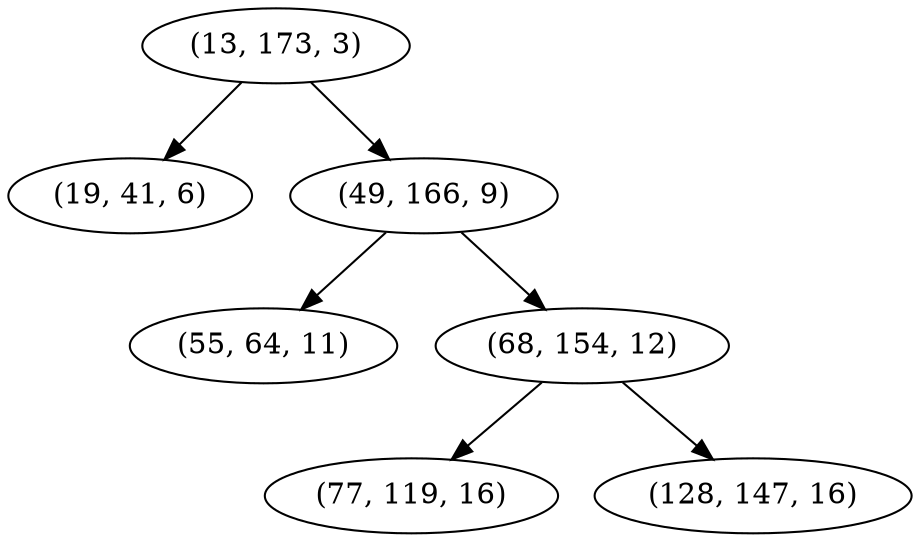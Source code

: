 digraph tree {
    "(13, 173, 3)";
    "(19, 41, 6)";
    "(49, 166, 9)";
    "(55, 64, 11)";
    "(68, 154, 12)";
    "(77, 119, 16)";
    "(128, 147, 16)";
    "(13, 173, 3)" -> "(19, 41, 6)";
    "(13, 173, 3)" -> "(49, 166, 9)";
    "(49, 166, 9)" -> "(55, 64, 11)";
    "(49, 166, 9)" -> "(68, 154, 12)";
    "(68, 154, 12)" -> "(77, 119, 16)";
    "(68, 154, 12)" -> "(128, 147, 16)";
}
